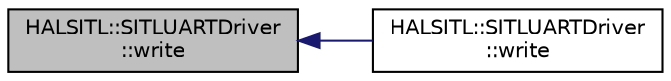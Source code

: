 digraph "HALSITL::SITLUARTDriver::write"
{
 // INTERACTIVE_SVG=YES
  edge [fontname="Helvetica",fontsize="10",labelfontname="Helvetica",labelfontsize="10"];
  node [fontname="Helvetica",fontsize="10",shape=record];
  rankdir="LR";
  Node1 [label="HALSITL::SITLUARTDriver\l::write",height=0.2,width=0.4,color="black", fillcolor="grey75", style="filled" fontcolor="black"];
  Node1 -> Node2 [dir="back",color="midnightblue",fontsize="10",style="solid",fontname="Helvetica"];
  Node2 [label="HALSITL::SITLUARTDriver\l::write",height=0.2,width=0.4,color="black", fillcolor="white", style="filled",URL="$classHALSITL_1_1SITLUARTDriver.html#aee1bd4c1380b37e64a56bf7a264e2758"];
}
